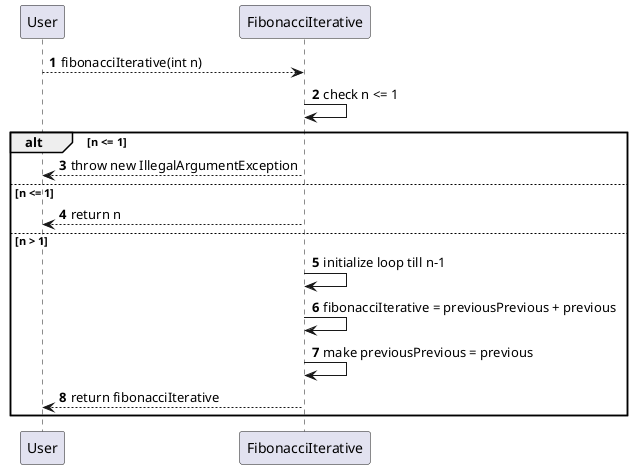 @startuml
'https://plantuml.com/sequence-diagram

autonumber

User --> FibonacciIterative:fibonacciIterative(int n)

FibonacciIterative -> FibonacciIterative : check n <= 1
alt n <= 1
    FibonacciIterative --> User: throw new IllegalArgumentException
    else n <= 1
    FibonacciIterative --> User:return n
    else n > 1
    FibonacciIterative -> FibonacciIterative : initialize loop till n-1
    FibonacciIterative -> FibonacciIterative : fibonacciIterative = previousPrevious + previous
    FibonacciIterative -> FibonacciIterative : make previousPrevious = previous
    FibonacciIterative --> User:return fibonacciIterative
    end
@enduml